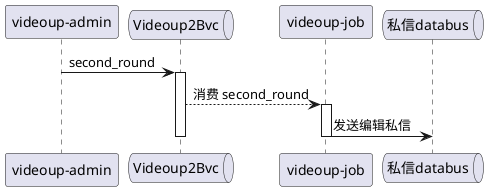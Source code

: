 @startuml
participant "videoup-admin" as Admin
queue "Videoup2Bvc" as MQ
participant "videoup-job" as Job
queue "私信databus" as mesMQ

Admin -> MQ : second_round
activate MQ
MQ --> Job : 消费 second_round
activate Job
Job -> mesMQ : 发送编辑私信
deactivate Job
deactivate MQ
@enduml